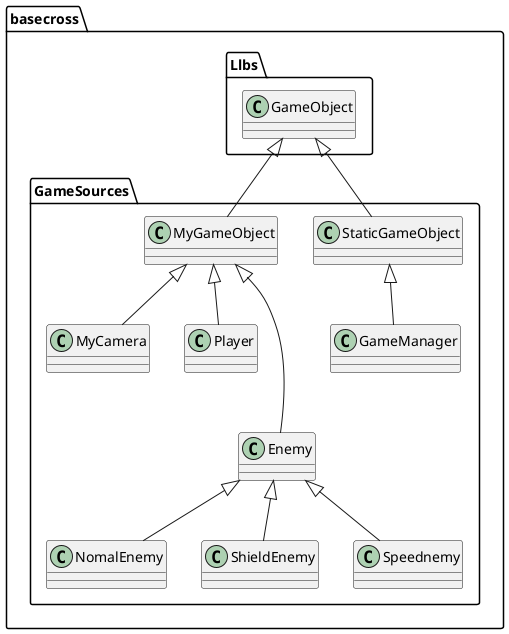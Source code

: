 @startuml test

package basecross {

    package Llbs{

        class GameObject {

        }
    }

    package GameSources{

        class StaticGameObject{

        }  
        GameObject <|--StaticGameObject

        class GameManager{

        }
        StaticGameObject <|-- GameManager

        class MyGameObject{

        }
        GameObject <|-- MyGameObject

        class MyCamera {

        }
        MyGameObject <|-- MyCamera

        class Player{

        }

        MyGameObject <|--Player

        class Enemy {

        }
        MyGameObject <|---Enemy

        class NomalEnemy{

        }
        Enemy <|--NomalEnemy

        class ShieldEnemy{

        }
        Enemy <|-- ShieldEnemy

        
        class Speednemy{

        }
        Enemy <|-- Speednemy




    }
}


@enduml